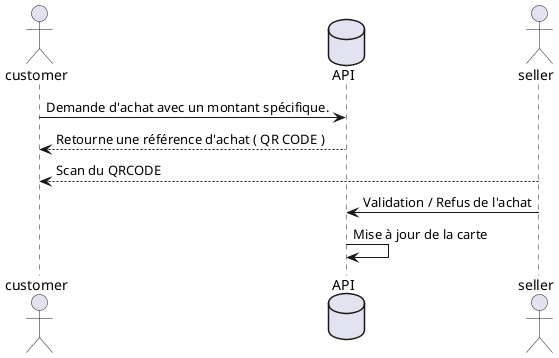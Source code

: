 @startuml
actor       customer
database    API
actor       seller

customer -> API : Demande d'achat avec un montant spécifique.
API --> customer : Retourne une référence d'achat ( QR CODE )

seller --> customer : Scan du QRCODE
seller -> API : Validation / Refus de l'achat

API -> API : Mise à jour de la carte

@enduml